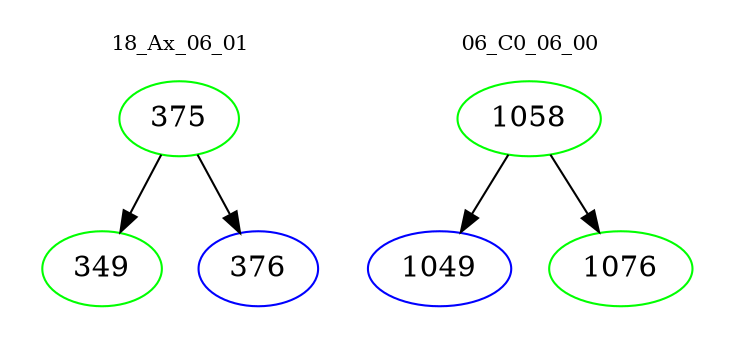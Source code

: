 digraph{
subgraph cluster_0 {
color = white
label = "18_Ax_06_01";
fontsize=10;
T0_375 [label="375", color="green"]
T0_375 -> T0_349 [color="black"]
T0_349 [label="349", color="green"]
T0_375 -> T0_376 [color="black"]
T0_376 [label="376", color="blue"]
}
subgraph cluster_1 {
color = white
label = "06_C0_06_00";
fontsize=10;
T1_1058 [label="1058", color="green"]
T1_1058 -> T1_1049 [color="black"]
T1_1049 [label="1049", color="blue"]
T1_1058 -> T1_1076 [color="black"]
T1_1076 [label="1076", color="green"]
}
}
